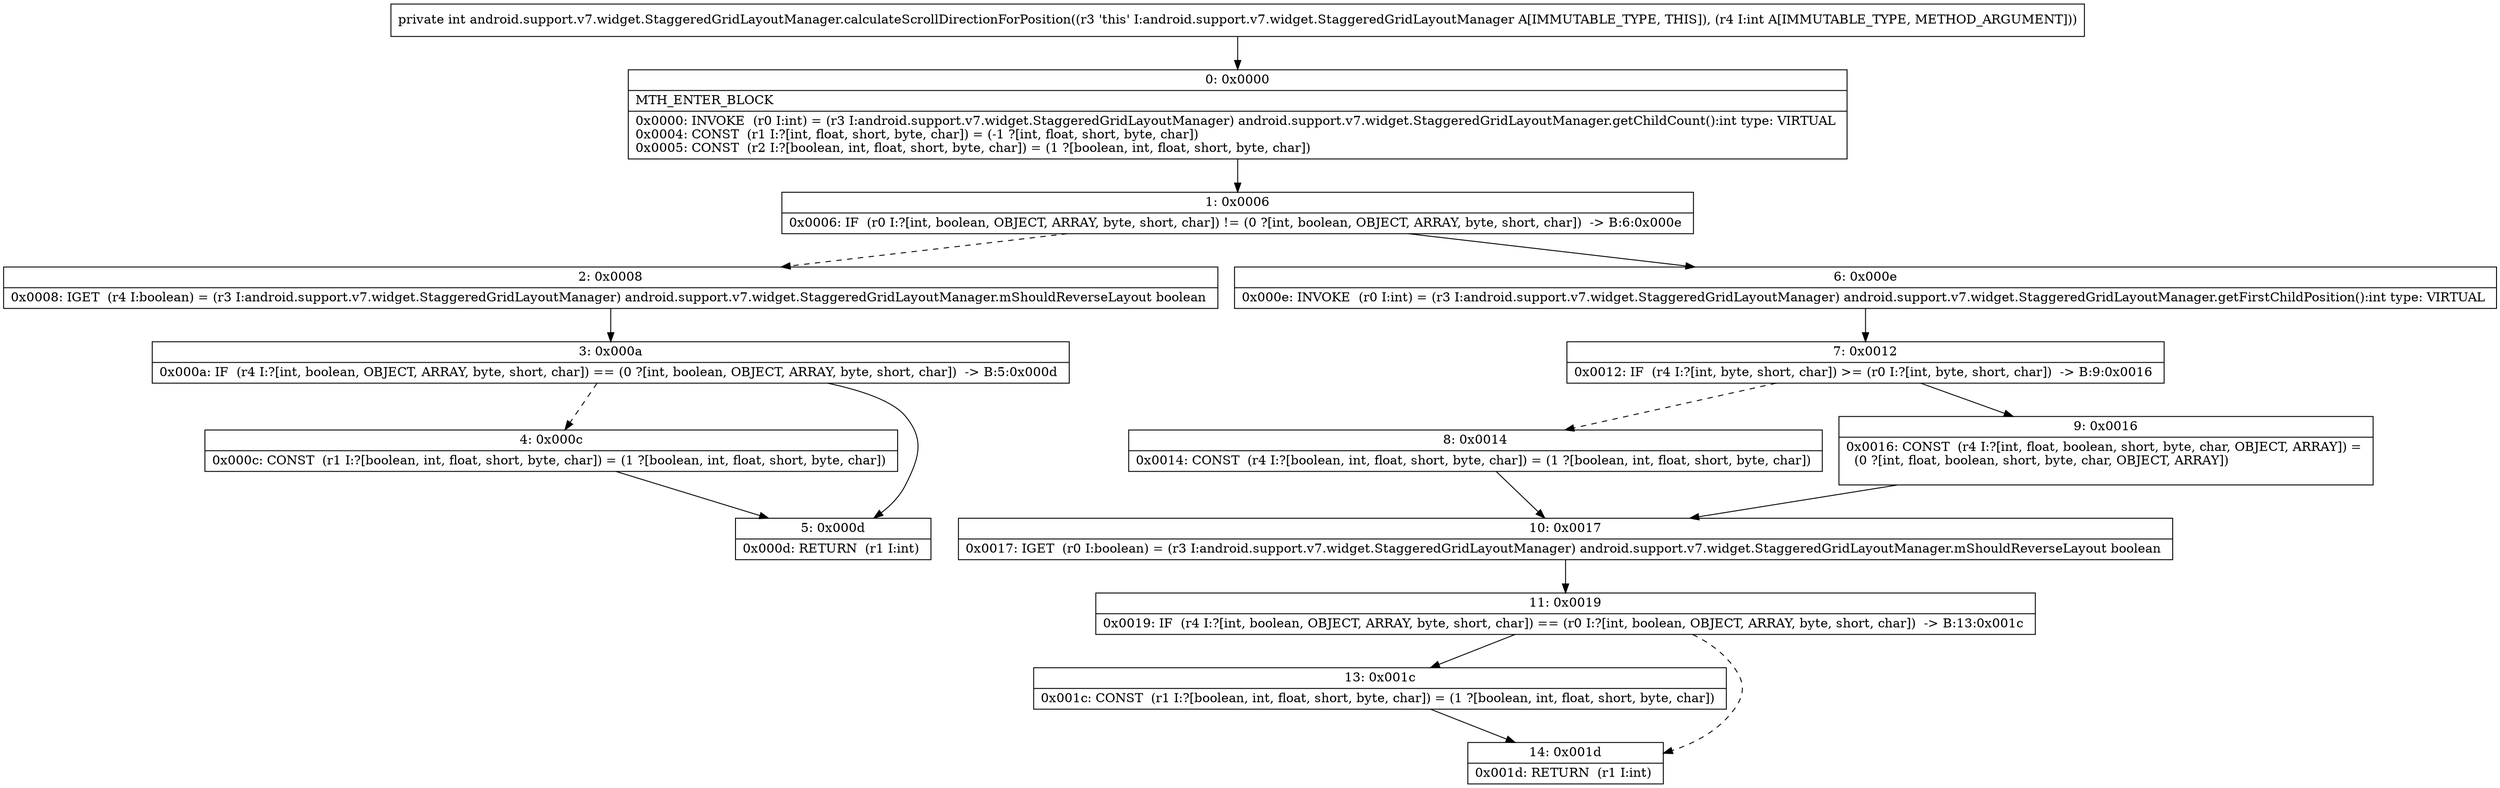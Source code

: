 digraph "CFG forandroid.support.v7.widget.StaggeredGridLayoutManager.calculateScrollDirectionForPosition(I)I" {
Node_0 [shape=record,label="{0\:\ 0x0000|MTH_ENTER_BLOCK\l|0x0000: INVOKE  (r0 I:int) = (r3 I:android.support.v7.widget.StaggeredGridLayoutManager) android.support.v7.widget.StaggeredGridLayoutManager.getChildCount():int type: VIRTUAL \l0x0004: CONST  (r1 I:?[int, float, short, byte, char]) = (\-1 ?[int, float, short, byte, char]) \l0x0005: CONST  (r2 I:?[boolean, int, float, short, byte, char]) = (1 ?[boolean, int, float, short, byte, char]) \l}"];
Node_1 [shape=record,label="{1\:\ 0x0006|0x0006: IF  (r0 I:?[int, boolean, OBJECT, ARRAY, byte, short, char]) != (0 ?[int, boolean, OBJECT, ARRAY, byte, short, char])  \-\> B:6:0x000e \l}"];
Node_2 [shape=record,label="{2\:\ 0x0008|0x0008: IGET  (r4 I:boolean) = (r3 I:android.support.v7.widget.StaggeredGridLayoutManager) android.support.v7.widget.StaggeredGridLayoutManager.mShouldReverseLayout boolean \l}"];
Node_3 [shape=record,label="{3\:\ 0x000a|0x000a: IF  (r4 I:?[int, boolean, OBJECT, ARRAY, byte, short, char]) == (0 ?[int, boolean, OBJECT, ARRAY, byte, short, char])  \-\> B:5:0x000d \l}"];
Node_4 [shape=record,label="{4\:\ 0x000c|0x000c: CONST  (r1 I:?[boolean, int, float, short, byte, char]) = (1 ?[boolean, int, float, short, byte, char]) \l}"];
Node_5 [shape=record,label="{5\:\ 0x000d|0x000d: RETURN  (r1 I:int) \l}"];
Node_6 [shape=record,label="{6\:\ 0x000e|0x000e: INVOKE  (r0 I:int) = (r3 I:android.support.v7.widget.StaggeredGridLayoutManager) android.support.v7.widget.StaggeredGridLayoutManager.getFirstChildPosition():int type: VIRTUAL \l}"];
Node_7 [shape=record,label="{7\:\ 0x0012|0x0012: IF  (r4 I:?[int, byte, short, char]) \>= (r0 I:?[int, byte, short, char])  \-\> B:9:0x0016 \l}"];
Node_8 [shape=record,label="{8\:\ 0x0014|0x0014: CONST  (r4 I:?[boolean, int, float, short, byte, char]) = (1 ?[boolean, int, float, short, byte, char]) \l}"];
Node_9 [shape=record,label="{9\:\ 0x0016|0x0016: CONST  (r4 I:?[int, float, boolean, short, byte, char, OBJECT, ARRAY]) = \l  (0 ?[int, float, boolean, short, byte, char, OBJECT, ARRAY])\l \l}"];
Node_10 [shape=record,label="{10\:\ 0x0017|0x0017: IGET  (r0 I:boolean) = (r3 I:android.support.v7.widget.StaggeredGridLayoutManager) android.support.v7.widget.StaggeredGridLayoutManager.mShouldReverseLayout boolean \l}"];
Node_11 [shape=record,label="{11\:\ 0x0019|0x0019: IF  (r4 I:?[int, boolean, OBJECT, ARRAY, byte, short, char]) == (r0 I:?[int, boolean, OBJECT, ARRAY, byte, short, char])  \-\> B:13:0x001c \l}"];
Node_13 [shape=record,label="{13\:\ 0x001c|0x001c: CONST  (r1 I:?[boolean, int, float, short, byte, char]) = (1 ?[boolean, int, float, short, byte, char]) \l}"];
Node_14 [shape=record,label="{14\:\ 0x001d|0x001d: RETURN  (r1 I:int) \l}"];
MethodNode[shape=record,label="{private int android.support.v7.widget.StaggeredGridLayoutManager.calculateScrollDirectionForPosition((r3 'this' I:android.support.v7.widget.StaggeredGridLayoutManager A[IMMUTABLE_TYPE, THIS]), (r4 I:int A[IMMUTABLE_TYPE, METHOD_ARGUMENT])) }"];
MethodNode -> Node_0;
Node_0 -> Node_1;
Node_1 -> Node_2[style=dashed];
Node_1 -> Node_6;
Node_2 -> Node_3;
Node_3 -> Node_4[style=dashed];
Node_3 -> Node_5;
Node_4 -> Node_5;
Node_6 -> Node_7;
Node_7 -> Node_8[style=dashed];
Node_7 -> Node_9;
Node_8 -> Node_10;
Node_9 -> Node_10;
Node_10 -> Node_11;
Node_11 -> Node_13;
Node_11 -> Node_14[style=dashed];
Node_13 -> Node_14;
}

